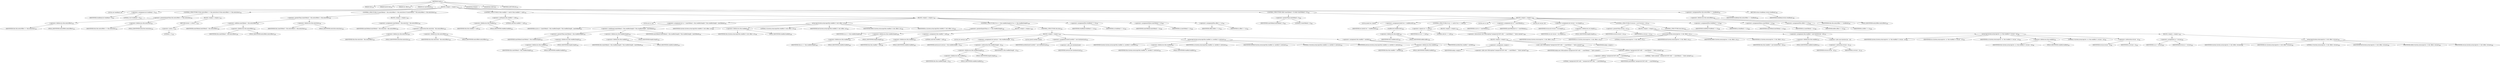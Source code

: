 digraph "read" {  
"628" [label = <(METHOD,read)<SUB>331</SUB>> ]
"69" [label = <(PARAM,this)<SUB>331</SUB>> ]
"629" [label = <(PARAM,byte[] buf)<SUB>331</SUB>> ]
"630" [label = <(PARAM,int offset)<SUB>331</SUB>> ]
"631" [label = <(PARAM,int numToRead)<SUB>331</SUB>> ]
"632" [label = <(BLOCK,&lt;empty&gt;,&lt;empty&gt;)<SUB>331</SUB>> ]
"633" [label = <(LOCAL,int totalRead: int)> ]
"634" [label = <(&lt;operator&gt;.assignment,int totalRead = 0)<SUB>332</SUB>> ]
"635" [label = <(IDENTIFIER,totalRead,int totalRead = 0)<SUB>332</SUB>> ]
"636" [label = <(LITERAL,0,int totalRead = 0)<SUB>332</SUB>> ]
"637" [label = <(CONTROL_STRUCTURE,if (this.entryOffset &gt;= this.entrySize),if (this.entryOffset &gt;= this.entrySize))<SUB>334</SUB>> ]
"638" [label = <(&lt;operator&gt;.greaterEqualsThan,this.entryOffset &gt;= this.entrySize)<SUB>334</SUB>> ]
"639" [label = <(&lt;operator&gt;.fieldAccess,this.entryOffset)<SUB>334</SUB>> ]
"68" [label = <(IDENTIFIER,this,this.entryOffset &gt;= this.entrySize)<SUB>334</SUB>> ]
"640" [label = <(FIELD_IDENTIFIER,entryOffset,entryOffset)<SUB>334</SUB>> ]
"641" [label = <(&lt;operator&gt;.fieldAccess,this.entrySize)<SUB>334</SUB>> ]
"70" [label = <(IDENTIFIER,this,this.entryOffset &gt;= this.entrySize)<SUB>334</SUB>> ]
"642" [label = <(FIELD_IDENTIFIER,entrySize,entrySize)<SUB>334</SUB>> ]
"643" [label = <(BLOCK,&lt;empty&gt;,&lt;empty&gt;)<SUB>334</SUB>> ]
"644" [label = <(RETURN,return -1;,return -1;)<SUB>335</SUB>> ]
"645" [label = <(&lt;operator&gt;.minus,-1)<SUB>335</SUB>> ]
"646" [label = <(LITERAL,1,-1)<SUB>335</SUB>> ]
"647" [label = <(CONTROL_STRUCTURE,if ((numToRead + this.entryOffset) &gt; this.entrySize),if ((numToRead + this.entryOffset) &gt; this.entrySize))<SUB>338</SUB>> ]
"648" [label = <(&lt;operator&gt;.greaterThan,(numToRead + this.entryOffset) &gt; this.entrySize)<SUB>338</SUB>> ]
"649" [label = <(&lt;operator&gt;.addition,numToRead + this.entryOffset)<SUB>338</SUB>> ]
"650" [label = <(IDENTIFIER,numToRead,numToRead + this.entryOffset)<SUB>338</SUB>> ]
"651" [label = <(&lt;operator&gt;.fieldAccess,this.entryOffset)<SUB>338</SUB>> ]
"71" [label = <(IDENTIFIER,this,numToRead + this.entryOffset)<SUB>338</SUB>> ]
"652" [label = <(FIELD_IDENTIFIER,entryOffset,entryOffset)<SUB>338</SUB>> ]
"653" [label = <(&lt;operator&gt;.fieldAccess,this.entrySize)<SUB>338</SUB>> ]
"72" [label = <(IDENTIFIER,this,(numToRead + this.entryOffset) &gt; this.entrySize)<SUB>338</SUB>> ]
"654" [label = <(FIELD_IDENTIFIER,entrySize,entrySize)<SUB>338</SUB>> ]
"655" [label = <(BLOCK,&lt;empty&gt;,&lt;empty&gt;)<SUB>338</SUB>> ]
"656" [label = <(&lt;operator&gt;.assignment,numToRead = this.entrySize - this.entryOffset)<SUB>339</SUB>> ]
"657" [label = <(IDENTIFIER,numToRead,numToRead = this.entrySize - this.entryOffset)<SUB>339</SUB>> ]
"658" [label = <(&lt;operator&gt;.subtraction,this.entrySize - this.entryOffset)<SUB>339</SUB>> ]
"659" [label = <(&lt;operator&gt;.fieldAccess,this.entrySize)<SUB>339</SUB>> ]
"73" [label = <(IDENTIFIER,this,this.entrySize - this.entryOffset)<SUB>339</SUB>> ]
"660" [label = <(FIELD_IDENTIFIER,entrySize,entrySize)<SUB>339</SUB>> ]
"661" [label = <(&lt;operator&gt;.fieldAccess,this.entryOffset)<SUB>339</SUB>> ]
"74" [label = <(IDENTIFIER,this,this.entrySize - this.entryOffset)<SUB>339</SUB>> ]
"662" [label = <(FIELD_IDENTIFIER,entryOffset,entryOffset)<SUB>339</SUB>> ]
"663" [label = <(CONTROL_STRUCTURE,if (this.readBuf != null),if (this.readBuf != null))<SUB>342</SUB>> ]
"664" [label = <(&lt;operator&gt;.notEquals,this.readBuf != null)<SUB>342</SUB>> ]
"665" [label = <(&lt;operator&gt;.fieldAccess,this.readBuf)<SUB>342</SUB>> ]
"75" [label = <(IDENTIFIER,this,this.readBuf != null)<SUB>342</SUB>> ]
"666" [label = <(FIELD_IDENTIFIER,readBuf,readBuf)<SUB>342</SUB>> ]
"667" [label = <(LITERAL,null,this.readBuf != null)<SUB>342</SUB>> ]
"668" [label = <(BLOCK,&lt;empty&gt;,&lt;empty&gt;)<SUB>342</SUB>> ]
"669" [label = <(LOCAL,int sz: int)> ]
"670" [label = <(&lt;operator&gt;.assignment,int sz = (numToRead &gt; this.readBuf.length) ? this.readBuf.length : numToRead)<SUB>343</SUB>> ]
"671" [label = <(IDENTIFIER,sz,int sz = (numToRead &gt; this.readBuf.length) ? this.readBuf.length : numToRead)<SUB>343</SUB>> ]
"672" [label = <(&lt;operator&gt;.conditional,(numToRead &gt; this.readBuf.length) ? this.readBuf.length : numToRead)<SUB>343</SUB>> ]
"673" [label = <(&lt;operator&gt;.greaterThan,numToRead &gt; this.readBuf.length)<SUB>343</SUB>> ]
"674" [label = <(IDENTIFIER,numToRead,numToRead &gt; this.readBuf.length)<SUB>343</SUB>> ]
"675" [label = <(&lt;operator&gt;.fieldAccess,this.readBuf.length)<SUB>343</SUB>> ]
"676" [label = <(&lt;operator&gt;.fieldAccess,this.readBuf)<SUB>343</SUB>> ]
"76" [label = <(IDENTIFIER,this,numToRead &gt; this.readBuf.length)<SUB>343</SUB>> ]
"677" [label = <(FIELD_IDENTIFIER,readBuf,readBuf)<SUB>343</SUB>> ]
"678" [label = <(FIELD_IDENTIFIER,length,length)<SUB>343</SUB>> ]
"679" [label = <(&lt;operator&gt;.fieldAccess,this.readBuf.length)<SUB>343</SUB>> ]
"680" [label = <(&lt;operator&gt;.fieldAccess,this.readBuf)<SUB>343</SUB>> ]
"77" [label = <(IDENTIFIER,this,(numToRead &gt; this.readBuf.length) ? this.readBuf.length : numToRead)<SUB>343</SUB>> ]
"681" [label = <(FIELD_IDENTIFIER,readBuf,readBuf)<SUB>343</SUB>> ]
"682" [label = <(FIELD_IDENTIFIER,length,length)<SUB>343</SUB>> ]
"683" [label = <(IDENTIFIER,numToRead,(numToRead &gt; this.readBuf.length) ? this.readBuf.length : numToRead)<SUB>344</SUB>> ]
"684" [label = <(arraycopy,System.arraycopy(this.readBuf, 0, buf, offset, sz))<SUB>346</SUB>> ]
"685" [label = <(IDENTIFIER,System,System.arraycopy(this.readBuf, 0, buf, offset, sz))<SUB>346</SUB>> ]
"686" [label = <(&lt;operator&gt;.fieldAccess,this.readBuf)<SUB>346</SUB>> ]
"78" [label = <(IDENTIFIER,this,System.arraycopy(this.readBuf, 0, buf, offset, sz))<SUB>346</SUB>> ]
"687" [label = <(FIELD_IDENTIFIER,readBuf,readBuf)<SUB>346</SUB>> ]
"688" [label = <(LITERAL,0,System.arraycopy(this.readBuf, 0, buf, offset, sz))<SUB>346</SUB>> ]
"689" [label = <(IDENTIFIER,buf,System.arraycopy(this.readBuf, 0, buf, offset, sz))<SUB>346</SUB>> ]
"690" [label = <(IDENTIFIER,offset,System.arraycopy(this.readBuf, 0, buf, offset, sz))<SUB>346</SUB>> ]
"691" [label = <(IDENTIFIER,sz,System.arraycopy(this.readBuf, 0, buf, offset, sz))<SUB>346</SUB>> ]
"692" [label = <(CONTROL_STRUCTURE,if (sz &gt;= this.readBuf.length),if (sz &gt;= this.readBuf.length))<SUB>348</SUB>> ]
"693" [label = <(&lt;operator&gt;.greaterEqualsThan,sz &gt;= this.readBuf.length)<SUB>348</SUB>> ]
"694" [label = <(IDENTIFIER,sz,sz &gt;= this.readBuf.length)<SUB>348</SUB>> ]
"695" [label = <(&lt;operator&gt;.fieldAccess,this.readBuf.length)<SUB>348</SUB>> ]
"696" [label = <(&lt;operator&gt;.fieldAccess,this.readBuf)<SUB>348</SUB>> ]
"79" [label = <(IDENTIFIER,this,sz &gt;= this.readBuf.length)<SUB>348</SUB>> ]
"697" [label = <(FIELD_IDENTIFIER,readBuf,readBuf)<SUB>348</SUB>> ]
"698" [label = <(FIELD_IDENTIFIER,length,length)<SUB>348</SUB>> ]
"699" [label = <(BLOCK,&lt;empty&gt;,&lt;empty&gt;)<SUB>348</SUB>> ]
"700" [label = <(&lt;operator&gt;.assignment,this.readBuf = null)<SUB>349</SUB>> ]
"701" [label = <(&lt;operator&gt;.fieldAccess,this.readBuf)<SUB>349</SUB>> ]
"80" [label = <(IDENTIFIER,this,this.readBuf = null)<SUB>349</SUB>> ]
"702" [label = <(FIELD_IDENTIFIER,readBuf,readBuf)<SUB>349</SUB>> ]
"703" [label = <(LITERAL,null,this.readBuf = null)<SUB>349</SUB>> ]
"704" [label = <(CONTROL_STRUCTURE,else,else)<SUB>350</SUB>> ]
"705" [label = <(BLOCK,&lt;empty&gt;,&lt;empty&gt;)<SUB>350</SUB>> ]
"706" [label = <(LOCAL,int newLen: int)> ]
"707" [label = <(&lt;operator&gt;.assignment,int newLen = this.readBuf.length - sz)<SUB>351</SUB>> ]
"708" [label = <(IDENTIFIER,newLen,int newLen = this.readBuf.length - sz)<SUB>351</SUB>> ]
"709" [label = <(&lt;operator&gt;.subtraction,this.readBuf.length - sz)<SUB>351</SUB>> ]
"710" [label = <(&lt;operator&gt;.fieldAccess,this.readBuf.length)<SUB>351</SUB>> ]
"711" [label = <(&lt;operator&gt;.fieldAccess,this.readBuf)<SUB>351</SUB>> ]
"81" [label = <(IDENTIFIER,this,this.readBuf.length - sz)<SUB>351</SUB>> ]
"712" [label = <(FIELD_IDENTIFIER,readBuf,readBuf)<SUB>351</SUB>> ]
"713" [label = <(FIELD_IDENTIFIER,length,length)<SUB>351</SUB>> ]
"714" [label = <(IDENTIFIER,sz,this.readBuf.length - sz)<SUB>351</SUB>> ]
"715" [label = <(LOCAL,byte[] newBuf: byte[])> ]
"716" [label = <(&lt;operator&gt;.assignment,byte[] newBuf = new byte[newLen])<SUB>352</SUB>> ]
"717" [label = <(IDENTIFIER,newBuf,byte[] newBuf = new byte[newLen])<SUB>352</SUB>> ]
"718" [label = <(&lt;operator&gt;.alloc,new byte[newLen])> ]
"719" [label = <(IDENTIFIER,newLen,new byte[newLen])<SUB>352</SUB>> ]
"720" [label = <(arraycopy,System.arraycopy(this.readBuf, sz, newBuf, 0, newLen))<SUB>354</SUB>> ]
"721" [label = <(IDENTIFIER,System,System.arraycopy(this.readBuf, sz, newBuf, 0, newLen))<SUB>354</SUB>> ]
"722" [label = <(&lt;operator&gt;.fieldAccess,this.readBuf)<SUB>354</SUB>> ]
"82" [label = <(IDENTIFIER,this,System.arraycopy(this.readBuf, sz, newBuf, 0, newLen))<SUB>354</SUB>> ]
"723" [label = <(FIELD_IDENTIFIER,readBuf,readBuf)<SUB>354</SUB>> ]
"724" [label = <(IDENTIFIER,sz,System.arraycopy(this.readBuf, sz, newBuf, 0, newLen))<SUB>354</SUB>> ]
"725" [label = <(IDENTIFIER,newBuf,System.arraycopy(this.readBuf, sz, newBuf, 0, newLen))<SUB>354</SUB>> ]
"726" [label = <(LITERAL,0,System.arraycopy(this.readBuf, sz, newBuf, 0, newLen))<SUB>354</SUB>> ]
"727" [label = <(IDENTIFIER,newLen,System.arraycopy(this.readBuf, sz, newBuf, 0, newLen))<SUB>354</SUB>> ]
"728" [label = <(&lt;operator&gt;.assignment,this.readBuf = newBuf)<SUB>356</SUB>> ]
"729" [label = <(&lt;operator&gt;.fieldAccess,this.readBuf)<SUB>356</SUB>> ]
"83" [label = <(IDENTIFIER,this,this.readBuf = newBuf)<SUB>356</SUB>> ]
"730" [label = <(FIELD_IDENTIFIER,readBuf,readBuf)<SUB>356</SUB>> ]
"731" [label = <(IDENTIFIER,newBuf,this.readBuf = newBuf)<SUB>356</SUB>> ]
"732" [label = <(&lt;operator&gt;.assignmentPlus,totalRead += sz)<SUB>359</SUB>> ]
"733" [label = <(IDENTIFIER,totalRead,totalRead += sz)<SUB>359</SUB>> ]
"734" [label = <(IDENTIFIER,sz,totalRead += sz)<SUB>359</SUB>> ]
"735" [label = <(&lt;operator&gt;.assignmentMinus,numToRead -= sz)<SUB>360</SUB>> ]
"736" [label = <(IDENTIFIER,numToRead,numToRead -= sz)<SUB>360</SUB>> ]
"737" [label = <(IDENTIFIER,sz,numToRead -= sz)<SUB>360</SUB>> ]
"738" [label = <(&lt;operator&gt;.assignmentPlus,offset += sz)<SUB>361</SUB>> ]
"739" [label = <(IDENTIFIER,offset,offset += sz)<SUB>361</SUB>> ]
"740" [label = <(IDENTIFIER,sz,offset += sz)<SUB>361</SUB>> ]
"741" [label = <(CONTROL_STRUCTURE,while (numToRead &gt; 0),while (numToRead &gt; 0))<SUB>364</SUB>> ]
"742" [label = <(&lt;operator&gt;.greaterThan,numToRead &gt; 0)<SUB>364</SUB>> ]
"743" [label = <(IDENTIFIER,numToRead,numToRead &gt; 0)<SUB>364</SUB>> ]
"744" [label = <(LITERAL,0,numToRead &gt; 0)<SUB>364</SUB>> ]
"745" [label = <(BLOCK,&lt;empty&gt;,&lt;empty&gt;)<SUB>364</SUB>> ]
"746" [label = <(LOCAL,byte[] rec: byte[])> ]
"747" [label = <(&lt;operator&gt;.assignment,byte[] rec = readRecord())<SUB>365</SUB>> ]
"748" [label = <(IDENTIFIER,rec,byte[] rec = readRecord())<SUB>365</SUB>> ]
"749" [label = <(readRecord,readRecord())<SUB>365</SUB>> ]
"750" [label = <(&lt;operator&gt;.fieldAccess,this.buffer)<SUB>365</SUB>> ]
"84" [label = <(IDENTIFIER,this,readRecord())<SUB>365</SUB>> ]
"751" [label = <(FIELD_IDENTIFIER,buffer,buffer)<SUB>365</SUB>> ]
"752" [label = <(CONTROL_STRUCTURE,if (rec == null),if (rec == null))<SUB>367</SUB>> ]
"753" [label = <(&lt;operator&gt;.equals,rec == null)<SUB>367</SUB>> ]
"754" [label = <(IDENTIFIER,rec,rec == null)<SUB>367</SUB>> ]
"755" [label = <(LITERAL,null,rec == null)<SUB>367</SUB>> ]
"756" [label = <(BLOCK,&lt;empty&gt;,&lt;empty&gt;)<SUB>367</SUB>> ]
"757" [label = <(&lt;operator&gt;.throw,throw new IOException(&quot;unexpected EOF with &quot; + numToRead + &quot; bytes unread&quot;);)<SUB>369</SUB>> ]
"758" [label = <(BLOCK,&lt;empty&gt;,&lt;empty&gt;)<SUB>369</SUB>> ]
"759" [label = <(&lt;operator&gt;.assignment,&lt;empty&gt;)> ]
"760" [label = <(IDENTIFIER,$obj4,&lt;empty&gt;)> ]
"761" [label = <(&lt;operator&gt;.alloc,new IOException(&quot;unexpected EOF with &quot; + numToRead + &quot; bytes unread&quot;))<SUB>369</SUB>> ]
"762" [label = <(&lt;init&gt;,new IOException(&quot;unexpected EOF with &quot; + numToRead + &quot; bytes unread&quot;))<SUB>369</SUB>> ]
"763" [label = <(IDENTIFIER,$obj4,new IOException(&quot;unexpected EOF with &quot; + numToRead + &quot; bytes unread&quot;))> ]
"764" [label = <(&lt;operator&gt;.addition,&quot;unexpected EOF with &quot; + numToRead + &quot; bytes unread&quot;)<SUB>369</SUB>> ]
"765" [label = <(&lt;operator&gt;.addition,&quot;unexpected EOF with &quot; + numToRead)<SUB>369</SUB>> ]
"766" [label = <(LITERAL,&quot;unexpected EOF with &quot;,&quot;unexpected EOF with &quot; + numToRead)<SUB>369</SUB>> ]
"767" [label = <(IDENTIFIER,numToRead,&quot;unexpected EOF with &quot; + numToRead)<SUB>369</SUB>> ]
"768" [label = <(LITERAL,&quot; bytes unread&quot;,&quot;unexpected EOF with &quot; + numToRead + &quot; bytes unread&quot;)<SUB>370</SUB>> ]
"769" [label = <(IDENTIFIER,$obj4,&lt;empty&gt;)> ]
"770" [label = <(LOCAL,int sz: int)> ]
"771" [label = <(&lt;operator&gt;.assignment,int sz = numToRead)<SUB>373</SUB>> ]
"772" [label = <(IDENTIFIER,sz,int sz = numToRead)<SUB>373</SUB>> ]
"773" [label = <(IDENTIFIER,numToRead,int sz = numToRead)<SUB>373</SUB>> ]
"774" [label = <(LOCAL,int recLen: int)> ]
"775" [label = <(&lt;operator&gt;.assignment,int recLen = rec.length)<SUB>374</SUB>> ]
"776" [label = <(IDENTIFIER,recLen,int recLen = rec.length)<SUB>374</SUB>> ]
"777" [label = <(&lt;operator&gt;.fieldAccess,rec.length)<SUB>374</SUB>> ]
"778" [label = <(IDENTIFIER,rec,int recLen = rec.length)<SUB>374</SUB>> ]
"779" [label = <(FIELD_IDENTIFIER,length,length)<SUB>374</SUB>> ]
"780" [label = <(CONTROL_STRUCTURE,if (recLen &gt; sz),if (recLen &gt; sz))<SUB>376</SUB>> ]
"781" [label = <(&lt;operator&gt;.greaterThan,recLen &gt; sz)<SUB>376</SUB>> ]
"782" [label = <(IDENTIFIER,recLen,recLen &gt; sz)<SUB>376</SUB>> ]
"783" [label = <(IDENTIFIER,sz,recLen &gt; sz)<SUB>376</SUB>> ]
"784" [label = <(BLOCK,&lt;empty&gt;,&lt;empty&gt;)<SUB>376</SUB>> ]
"785" [label = <(arraycopy,System.arraycopy(rec, 0, buf, offset, sz))<SUB>377</SUB>> ]
"786" [label = <(IDENTIFIER,System,System.arraycopy(rec, 0, buf, offset, sz))<SUB>377</SUB>> ]
"787" [label = <(IDENTIFIER,rec,System.arraycopy(rec, 0, buf, offset, sz))<SUB>377</SUB>> ]
"788" [label = <(LITERAL,0,System.arraycopy(rec, 0, buf, offset, sz))<SUB>377</SUB>> ]
"789" [label = <(IDENTIFIER,buf,System.arraycopy(rec, 0, buf, offset, sz))<SUB>377</SUB>> ]
"790" [label = <(IDENTIFIER,offset,System.arraycopy(rec, 0, buf, offset, sz))<SUB>377</SUB>> ]
"791" [label = <(IDENTIFIER,sz,System.arraycopy(rec, 0, buf, offset, sz))<SUB>377</SUB>> ]
"792" [label = <(&lt;operator&gt;.assignment,this.readBuf = new byte[recLen - sz])<SUB>379</SUB>> ]
"793" [label = <(&lt;operator&gt;.fieldAccess,this.readBuf)<SUB>379</SUB>> ]
"85" [label = <(IDENTIFIER,this,this.readBuf = new byte[recLen - sz])<SUB>379</SUB>> ]
"794" [label = <(FIELD_IDENTIFIER,readBuf,readBuf)<SUB>379</SUB>> ]
"795" [label = <(&lt;operator&gt;.alloc,new byte[recLen - sz])> ]
"796" [label = <(&lt;operator&gt;.subtraction,recLen - sz)<SUB>379</SUB>> ]
"797" [label = <(IDENTIFIER,recLen,recLen - sz)<SUB>379</SUB>> ]
"798" [label = <(IDENTIFIER,sz,recLen - sz)<SUB>379</SUB>> ]
"799" [label = <(arraycopy,System.arraycopy(rec, sz, this.readBuf, 0, recLen - sz))<SUB>381</SUB>> ]
"800" [label = <(IDENTIFIER,System,System.arraycopy(rec, sz, this.readBuf, 0, recLen - sz))<SUB>381</SUB>> ]
"801" [label = <(IDENTIFIER,rec,System.arraycopy(rec, sz, this.readBuf, 0, recLen - sz))<SUB>381</SUB>> ]
"802" [label = <(IDENTIFIER,sz,System.arraycopy(rec, sz, this.readBuf, 0, recLen - sz))<SUB>381</SUB>> ]
"803" [label = <(&lt;operator&gt;.fieldAccess,this.readBuf)<SUB>381</SUB>> ]
"86" [label = <(IDENTIFIER,this,System.arraycopy(rec, sz, this.readBuf, 0, recLen - sz))<SUB>381</SUB>> ]
"804" [label = <(FIELD_IDENTIFIER,readBuf,readBuf)<SUB>381</SUB>> ]
"805" [label = <(LITERAL,0,System.arraycopy(rec, sz, this.readBuf, 0, recLen - sz))<SUB>381</SUB>> ]
"806" [label = <(&lt;operator&gt;.subtraction,recLen - sz)<SUB>381</SUB>> ]
"807" [label = <(IDENTIFIER,recLen,recLen - sz)<SUB>381</SUB>> ]
"808" [label = <(IDENTIFIER,sz,recLen - sz)<SUB>381</SUB>> ]
"809" [label = <(CONTROL_STRUCTURE,else,else)<SUB>382</SUB>> ]
"810" [label = <(BLOCK,&lt;empty&gt;,&lt;empty&gt;)<SUB>382</SUB>> ]
"811" [label = <(&lt;operator&gt;.assignment,sz = recLen)<SUB>383</SUB>> ]
"812" [label = <(IDENTIFIER,sz,sz = recLen)<SUB>383</SUB>> ]
"813" [label = <(IDENTIFIER,recLen,sz = recLen)<SUB>383</SUB>> ]
"814" [label = <(arraycopy,System.arraycopy(rec, 0, buf, offset, recLen))<SUB>385</SUB>> ]
"815" [label = <(IDENTIFIER,System,System.arraycopy(rec, 0, buf, offset, recLen))<SUB>385</SUB>> ]
"816" [label = <(IDENTIFIER,rec,System.arraycopy(rec, 0, buf, offset, recLen))<SUB>385</SUB>> ]
"817" [label = <(LITERAL,0,System.arraycopy(rec, 0, buf, offset, recLen))<SUB>385</SUB>> ]
"818" [label = <(IDENTIFIER,buf,System.arraycopy(rec, 0, buf, offset, recLen))<SUB>385</SUB>> ]
"819" [label = <(IDENTIFIER,offset,System.arraycopy(rec, 0, buf, offset, recLen))<SUB>385</SUB>> ]
"820" [label = <(IDENTIFIER,recLen,System.arraycopy(rec, 0, buf, offset, recLen))<SUB>385</SUB>> ]
"821" [label = <(&lt;operator&gt;.assignmentPlus,totalRead += sz)<SUB>388</SUB>> ]
"822" [label = <(IDENTIFIER,totalRead,totalRead += sz)<SUB>388</SUB>> ]
"823" [label = <(IDENTIFIER,sz,totalRead += sz)<SUB>388</SUB>> ]
"824" [label = <(&lt;operator&gt;.assignmentMinus,numToRead -= sz)<SUB>389</SUB>> ]
"825" [label = <(IDENTIFIER,numToRead,numToRead -= sz)<SUB>389</SUB>> ]
"826" [label = <(IDENTIFIER,sz,numToRead -= sz)<SUB>389</SUB>> ]
"827" [label = <(&lt;operator&gt;.assignmentPlus,offset += sz)<SUB>390</SUB>> ]
"828" [label = <(IDENTIFIER,offset,offset += sz)<SUB>390</SUB>> ]
"829" [label = <(IDENTIFIER,sz,offset += sz)<SUB>390</SUB>> ]
"830" [label = <(&lt;operator&gt;.assignmentPlus,this.entryOffset += totalRead)<SUB>393</SUB>> ]
"831" [label = <(&lt;operator&gt;.fieldAccess,this.entryOffset)<SUB>393</SUB>> ]
"87" [label = <(IDENTIFIER,this,this.entryOffset += totalRead)<SUB>393</SUB>> ]
"832" [label = <(FIELD_IDENTIFIER,entryOffset,entryOffset)<SUB>393</SUB>> ]
"833" [label = <(IDENTIFIER,totalRead,this.entryOffset += totalRead)<SUB>393</SUB>> ]
"834" [label = <(RETURN,return totalRead;,return totalRead;)<SUB>395</SUB>> ]
"835" [label = <(IDENTIFIER,totalRead,return totalRead;)<SUB>395</SUB>> ]
"836" [label = <(MODIFIER,PUBLIC)> ]
"837" [label = <(MODIFIER,VIRTUAL)> ]
"838" [label = <(METHOD_RETURN,int)<SUB>331</SUB>> ]
  "628" -> "69" 
  "628" -> "629" 
  "628" -> "630" 
  "628" -> "631" 
  "628" -> "632" 
  "628" -> "836" 
  "628" -> "837" 
  "628" -> "838" 
  "632" -> "633" 
  "632" -> "634" 
  "632" -> "637" 
  "632" -> "647" 
  "632" -> "663" 
  "632" -> "741" 
  "632" -> "830" 
  "632" -> "834" 
  "634" -> "635" 
  "634" -> "636" 
  "637" -> "638" 
  "637" -> "643" 
  "638" -> "639" 
  "638" -> "641" 
  "639" -> "68" 
  "639" -> "640" 
  "641" -> "70" 
  "641" -> "642" 
  "643" -> "644" 
  "644" -> "645" 
  "645" -> "646" 
  "647" -> "648" 
  "647" -> "655" 
  "648" -> "649" 
  "648" -> "653" 
  "649" -> "650" 
  "649" -> "651" 
  "651" -> "71" 
  "651" -> "652" 
  "653" -> "72" 
  "653" -> "654" 
  "655" -> "656" 
  "656" -> "657" 
  "656" -> "658" 
  "658" -> "659" 
  "658" -> "661" 
  "659" -> "73" 
  "659" -> "660" 
  "661" -> "74" 
  "661" -> "662" 
  "663" -> "664" 
  "663" -> "668" 
  "664" -> "665" 
  "664" -> "667" 
  "665" -> "75" 
  "665" -> "666" 
  "668" -> "669" 
  "668" -> "670" 
  "668" -> "684" 
  "668" -> "692" 
  "668" -> "732" 
  "668" -> "735" 
  "668" -> "738" 
  "670" -> "671" 
  "670" -> "672" 
  "672" -> "673" 
  "672" -> "679" 
  "672" -> "683" 
  "673" -> "674" 
  "673" -> "675" 
  "675" -> "676" 
  "675" -> "678" 
  "676" -> "76" 
  "676" -> "677" 
  "679" -> "680" 
  "679" -> "682" 
  "680" -> "77" 
  "680" -> "681" 
  "684" -> "685" 
  "684" -> "686" 
  "684" -> "688" 
  "684" -> "689" 
  "684" -> "690" 
  "684" -> "691" 
  "686" -> "78" 
  "686" -> "687" 
  "692" -> "693" 
  "692" -> "699" 
  "692" -> "704" 
  "693" -> "694" 
  "693" -> "695" 
  "695" -> "696" 
  "695" -> "698" 
  "696" -> "79" 
  "696" -> "697" 
  "699" -> "700" 
  "700" -> "701" 
  "700" -> "703" 
  "701" -> "80" 
  "701" -> "702" 
  "704" -> "705" 
  "705" -> "706" 
  "705" -> "707" 
  "705" -> "715" 
  "705" -> "716" 
  "705" -> "720" 
  "705" -> "728" 
  "707" -> "708" 
  "707" -> "709" 
  "709" -> "710" 
  "709" -> "714" 
  "710" -> "711" 
  "710" -> "713" 
  "711" -> "81" 
  "711" -> "712" 
  "716" -> "717" 
  "716" -> "718" 
  "718" -> "719" 
  "720" -> "721" 
  "720" -> "722" 
  "720" -> "724" 
  "720" -> "725" 
  "720" -> "726" 
  "720" -> "727" 
  "722" -> "82" 
  "722" -> "723" 
  "728" -> "729" 
  "728" -> "731" 
  "729" -> "83" 
  "729" -> "730" 
  "732" -> "733" 
  "732" -> "734" 
  "735" -> "736" 
  "735" -> "737" 
  "738" -> "739" 
  "738" -> "740" 
  "741" -> "742" 
  "741" -> "745" 
  "742" -> "743" 
  "742" -> "744" 
  "745" -> "746" 
  "745" -> "747" 
  "745" -> "752" 
  "745" -> "770" 
  "745" -> "771" 
  "745" -> "774" 
  "745" -> "775" 
  "745" -> "780" 
  "745" -> "821" 
  "745" -> "824" 
  "745" -> "827" 
  "747" -> "748" 
  "747" -> "749" 
  "749" -> "750" 
  "750" -> "84" 
  "750" -> "751" 
  "752" -> "753" 
  "752" -> "756" 
  "753" -> "754" 
  "753" -> "755" 
  "756" -> "757" 
  "757" -> "758" 
  "758" -> "759" 
  "758" -> "762" 
  "758" -> "769" 
  "759" -> "760" 
  "759" -> "761" 
  "762" -> "763" 
  "762" -> "764" 
  "764" -> "765" 
  "764" -> "768" 
  "765" -> "766" 
  "765" -> "767" 
  "771" -> "772" 
  "771" -> "773" 
  "775" -> "776" 
  "775" -> "777" 
  "777" -> "778" 
  "777" -> "779" 
  "780" -> "781" 
  "780" -> "784" 
  "780" -> "809" 
  "781" -> "782" 
  "781" -> "783" 
  "784" -> "785" 
  "784" -> "792" 
  "784" -> "799" 
  "785" -> "786" 
  "785" -> "787" 
  "785" -> "788" 
  "785" -> "789" 
  "785" -> "790" 
  "785" -> "791" 
  "792" -> "793" 
  "792" -> "795" 
  "793" -> "85" 
  "793" -> "794" 
  "795" -> "796" 
  "796" -> "797" 
  "796" -> "798" 
  "799" -> "800" 
  "799" -> "801" 
  "799" -> "802" 
  "799" -> "803" 
  "799" -> "805" 
  "799" -> "806" 
  "803" -> "86" 
  "803" -> "804" 
  "806" -> "807" 
  "806" -> "808" 
  "809" -> "810" 
  "810" -> "811" 
  "810" -> "814" 
  "811" -> "812" 
  "811" -> "813" 
  "814" -> "815" 
  "814" -> "816" 
  "814" -> "817" 
  "814" -> "818" 
  "814" -> "819" 
  "814" -> "820" 
  "821" -> "822" 
  "821" -> "823" 
  "824" -> "825" 
  "824" -> "826" 
  "827" -> "828" 
  "827" -> "829" 
  "830" -> "831" 
  "830" -> "833" 
  "831" -> "87" 
  "831" -> "832" 
  "834" -> "835" 
}
